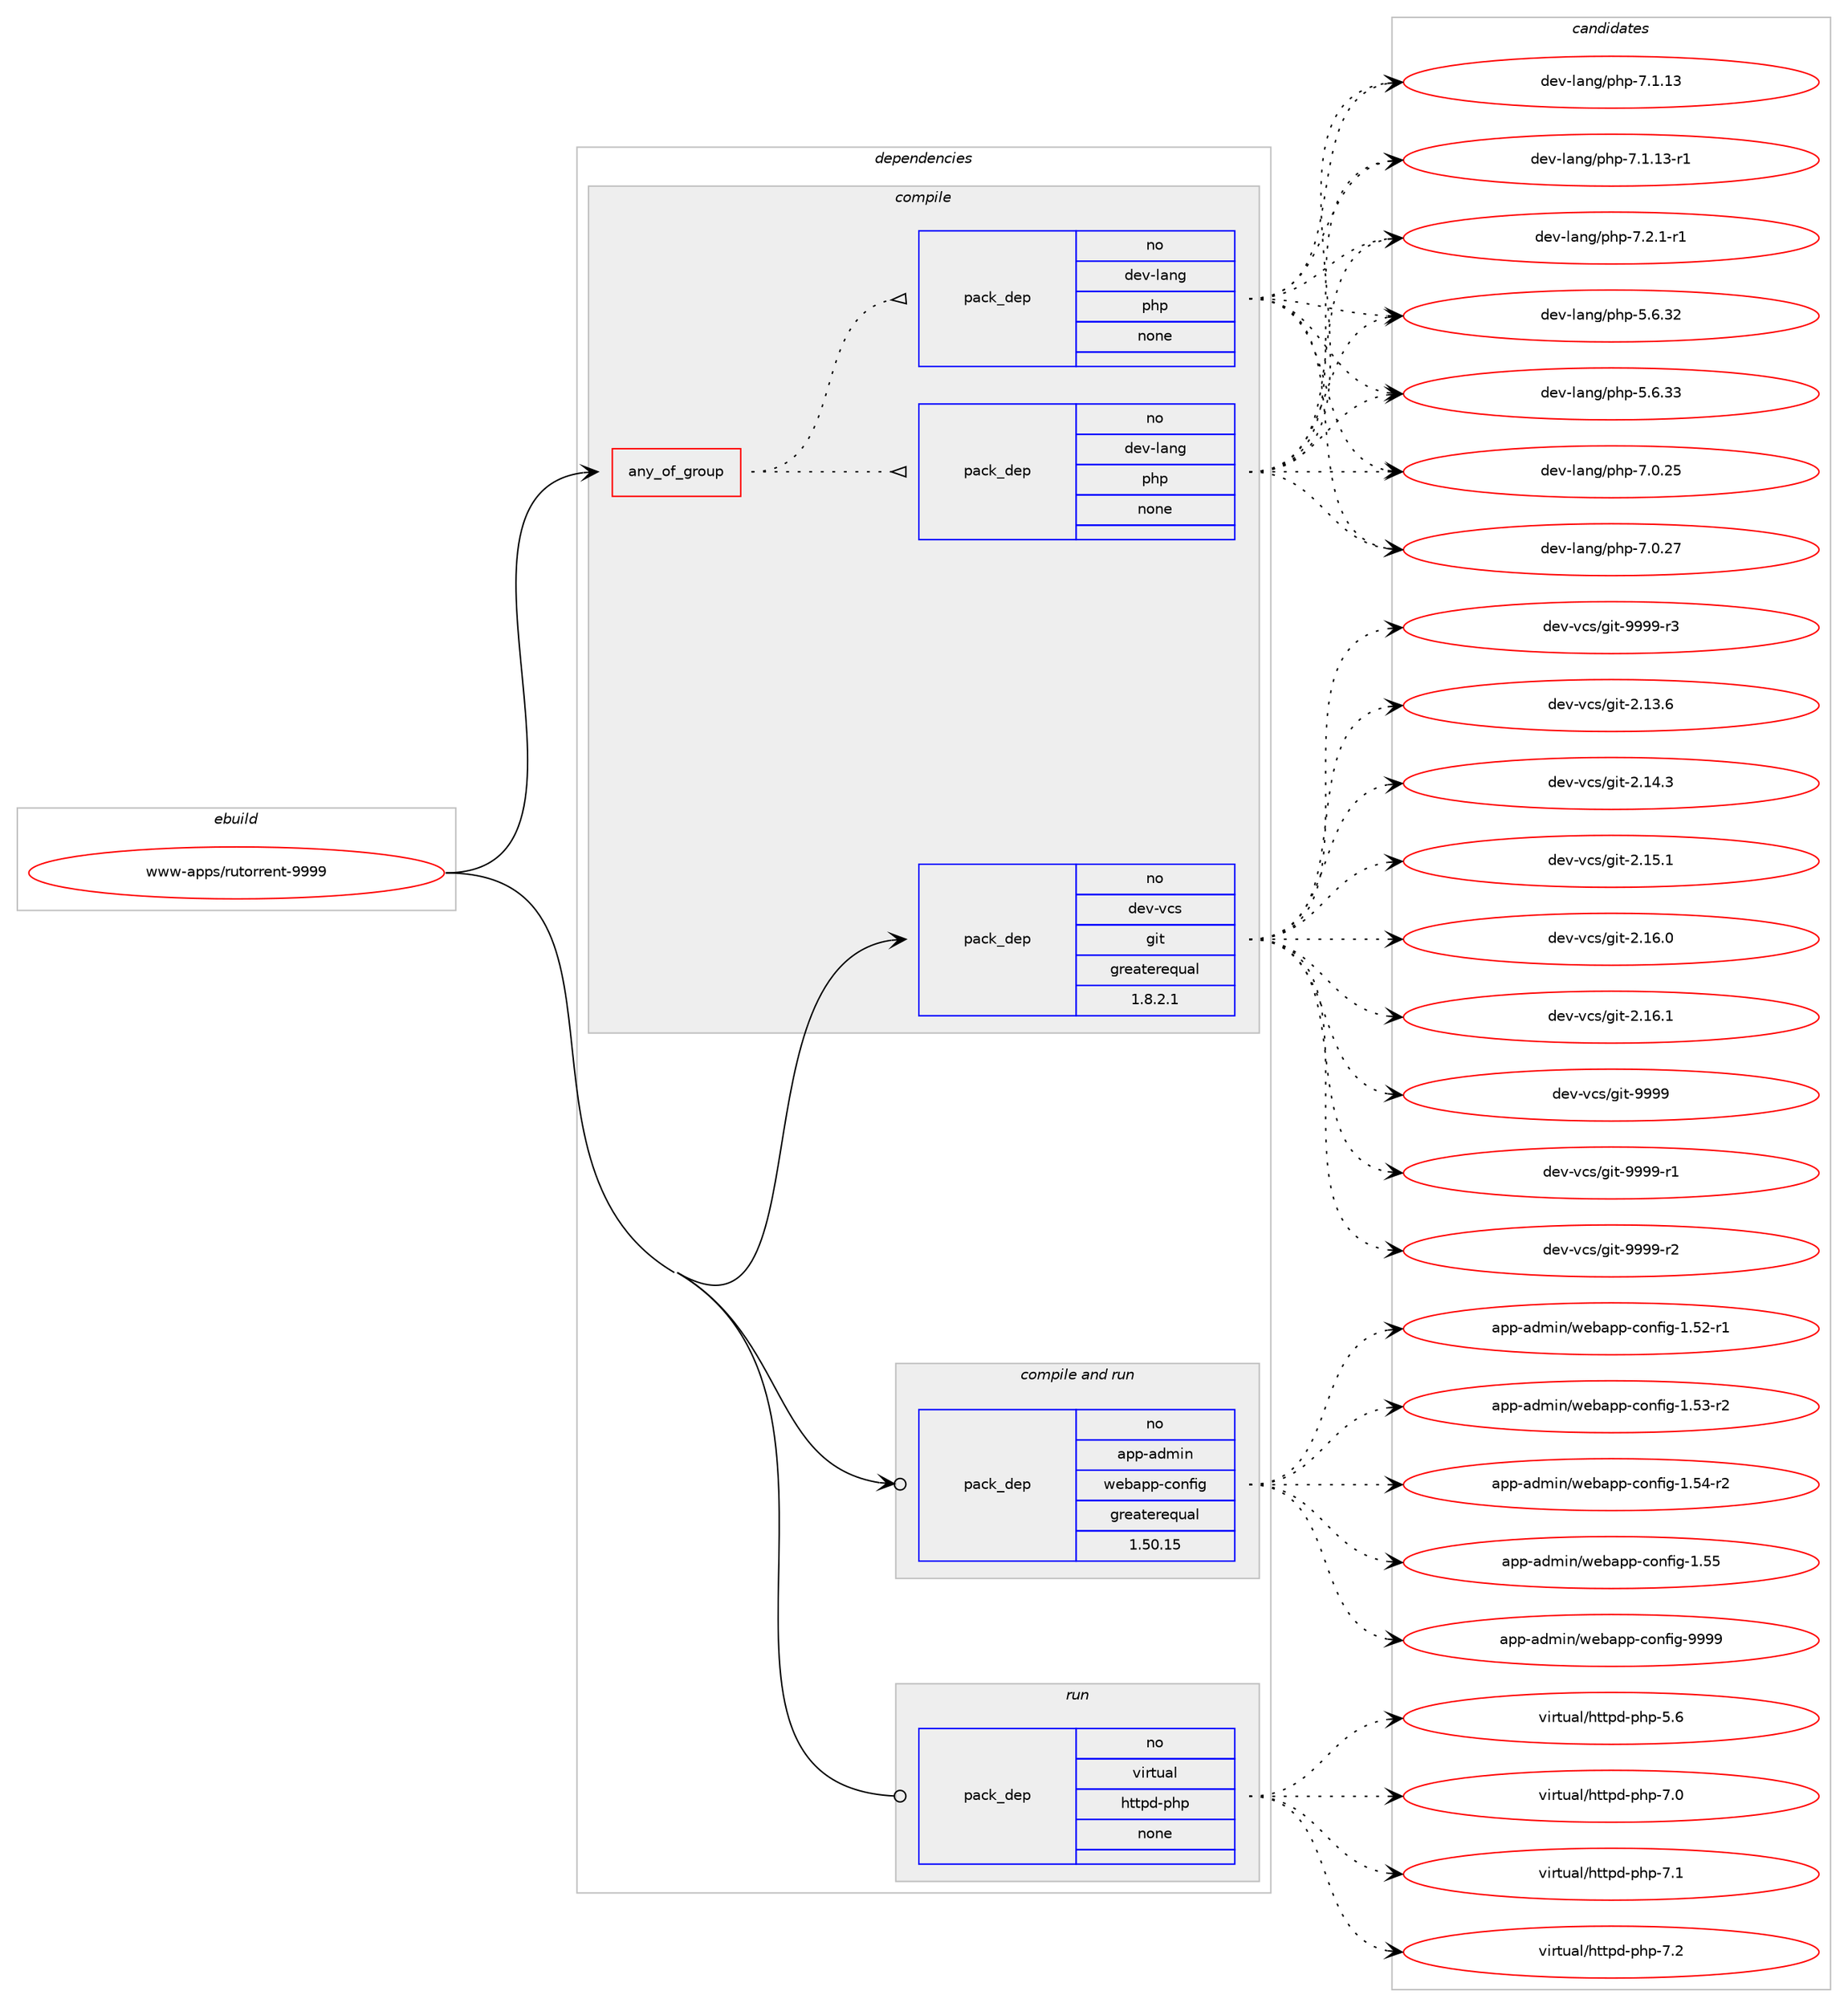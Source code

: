 digraph prolog {

# *************
# Graph options
# *************

newrank=true;
concentrate=true;
compound=true;
graph [rankdir=LR,fontname=Helvetica,fontsize=10,ranksep=1.5];#, ranksep=2.5, nodesep=0.2];
edge  [arrowhead=vee];
node  [fontname=Helvetica,fontsize=10];

# **********
# The ebuild
# **********

subgraph cluster_leftcol {
color=gray;
rank=same;
label=<<i>ebuild</i>>;
id [label="www-apps/rutorrent-9999", color=red, width=4, href="../www-apps/rutorrent-9999.svg"];
}

# ****************
# The dependencies
# ****************

subgraph cluster_midcol {
color=gray;
label=<<i>dependencies</i>>;
subgraph cluster_compile {
fillcolor="#eeeeee";
style=filled;
label=<<i>compile</i>>;
subgraph any63 {
dependency5255 [label=<<TABLE BORDER="0" CELLBORDER="1" CELLSPACING="0" CELLPADDING="4"><TR><TD CELLPADDING="10">any_of_group</TD></TR></TABLE>>, shape=none, color=red];subgraph pack4746 {
dependency5256 [label=<<TABLE BORDER="0" CELLBORDER="1" CELLSPACING="0" CELLPADDING="4" WIDTH="220"><TR><TD ROWSPAN="6" CELLPADDING="30">pack_dep</TD></TR><TR><TD WIDTH="110">no</TD></TR><TR><TD>dev-lang</TD></TR><TR><TD>php</TD></TR><TR><TD>none</TD></TR><TR><TD></TD></TR></TABLE>>, shape=none, color=blue];
}
dependency5255:e -> dependency5256:w [weight=20,style="dotted",arrowhead="oinv"];
subgraph pack4747 {
dependency5257 [label=<<TABLE BORDER="0" CELLBORDER="1" CELLSPACING="0" CELLPADDING="4" WIDTH="220"><TR><TD ROWSPAN="6" CELLPADDING="30">pack_dep</TD></TR><TR><TD WIDTH="110">no</TD></TR><TR><TD>dev-lang</TD></TR><TR><TD>php</TD></TR><TR><TD>none</TD></TR><TR><TD></TD></TR></TABLE>>, shape=none, color=blue];
}
dependency5255:e -> dependency5257:w [weight=20,style="dotted",arrowhead="oinv"];
}
id:e -> dependency5255:w [weight=20,style="solid",arrowhead="vee"];
subgraph pack4748 {
dependency5258 [label=<<TABLE BORDER="0" CELLBORDER="1" CELLSPACING="0" CELLPADDING="4" WIDTH="220"><TR><TD ROWSPAN="6" CELLPADDING="30">pack_dep</TD></TR><TR><TD WIDTH="110">no</TD></TR><TR><TD>dev-vcs</TD></TR><TR><TD>git</TD></TR><TR><TD>greaterequal</TD></TR><TR><TD>1.8.2.1</TD></TR></TABLE>>, shape=none, color=blue];
}
id:e -> dependency5258:w [weight=20,style="solid",arrowhead="vee"];
}
subgraph cluster_compileandrun {
fillcolor="#eeeeee";
style=filled;
label=<<i>compile and run</i>>;
subgraph pack4749 {
dependency5259 [label=<<TABLE BORDER="0" CELLBORDER="1" CELLSPACING="0" CELLPADDING="4" WIDTH="220"><TR><TD ROWSPAN="6" CELLPADDING="30">pack_dep</TD></TR><TR><TD WIDTH="110">no</TD></TR><TR><TD>app-admin</TD></TR><TR><TD>webapp-config</TD></TR><TR><TD>greaterequal</TD></TR><TR><TD>1.50.15</TD></TR></TABLE>>, shape=none, color=blue];
}
id:e -> dependency5259:w [weight=20,style="solid",arrowhead="odotvee"];
}
subgraph cluster_run {
fillcolor="#eeeeee";
style=filled;
label=<<i>run</i>>;
subgraph pack4750 {
dependency5260 [label=<<TABLE BORDER="0" CELLBORDER="1" CELLSPACING="0" CELLPADDING="4" WIDTH="220"><TR><TD ROWSPAN="6" CELLPADDING="30">pack_dep</TD></TR><TR><TD WIDTH="110">no</TD></TR><TR><TD>virtual</TD></TR><TR><TD>httpd-php</TD></TR><TR><TD>none</TD></TR><TR><TD></TD></TR></TABLE>>, shape=none, color=blue];
}
id:e -> dependency5260:w [weight=20,style="solid",arrowhead="odot"];
}
}

# **************
# The candidates
# **************

subgraph cluster_choices {
rank=same;
color=gray;
label=<<i>candidates</i>>;

subgraph choice4746 {
color=black;
nodesep=1;
choice10010111845108971101034711210411245534654465150 [label="dev-lang/php-5.6.32", color=red, width=4,href="../dev-lang/php-5.6.32.svg"];
choice10010111845108971101034711210411245534654465151 [label="dev-lang/php-5.6.33", color=red, width=4,href="../dev-lang/php-5.6.33.svg"];
choice10010111845108971101034711210411245554648465053 [label="dev-lang/php-7.0.25", color=red, width=4,href="../dev-lang/php-7.0.25.svg"];
choice10010111845108971101034711210411245554648465055 [label="dev-lang/php-7.0.27", color=red, width=4,href="../dev-lang/php-7.0.27.svg"];
choice10010111845108971101034711210411245554649464951 [label="dev-lang/php-7.1.13", color=red, width=4,href="../dev-lang/php-7.1.13.svg"];
choice100101118451089711010347112104112455546494649514511449 [label="dev-lang/php-7.1.13-r1", color=red, width=4,href="../dev-lang/php-7.1.13-r1.svg"];
choice1001011184510897110103471121041124555465046494511449 [label="dev-lang/php-7.2.1-r1", color=red, width=4,href="../dev-lang/php-7.2.1-r1.svg"];
dependency5256:e -> choice10010111845108971101034711210411245534654465150:w [style=dotted,weight="100"];
dependency5256:e -> choice10010111845108971101034711210411245534654465151:w [style=dotted,weight="100"];
dependency5256:e -> choice10010111845108971101034711210411245554648465053:w [style=dotted,weight="100"];
dependency5256:e -> choice10010111845108971101034711210411245554648465055:w [style=dotted,weight="100"];
dependency5256:e -> choice10010111845108971101034711210411245554649464951:w [style=dotted,weight="100"];
dependency5256:e -> choice100101118451089711010347112104112455546494649514511449:w [style=dotted,weight="100"];
dependency5256:e -> choice1001011184510897110103471121041124555465046494511449:w [style=dotted,weight="100"];
}
subgraph choice4747 {
color=black;
nodesep=1;
choice10010111845108971101034711210411245534654465150 [label="dev-lang/php-5.6.32", color=red, width=4,href="../dev-lang/php-5.6.32.svg"];
choice10010111845108971101034711210411245534654465151 [label="dev-lang/php-5.6.33", color=red, width=4,href="../dev-lang/php-5.6.33.svg"];
choice10010111845108971101034711210411245554648465053 [label="dev-lang/php-7.0.25", color=red, width=4,href="../dev-lang/php-7.0.25.svg"];
choice10010111845108971101034711210411245554648465055 [label="dev-lang/php-7.0.27", color=red, width=4,href="../dev-lang/php-7.0.27.svg"];
choice10010111845108971101034711210411245554649464951 [label="dev-lang/php-7.1.13", color=red, width=4,href="../dev-lang/php-7.1.13.svg"];
choice100101118451089711010347112104112455546494649514511449 [label="dev-lang/php-7.1.13-r1", color=red, width=4,href="../dev-lang/php-7.1.13-r1.svg"];
choice1001011184510897110103471121041124555465046494511449 [label="dev-lang/php-7.2.1-r1", color=red, width=4,href="../dev-lang/php-7.2.1-r1.svg"];
dependency5257:e -> choice10010111845108971101034711210411245534654465150:w [style=dotted,weight="100"];
dependency5257:e -> choice10010111845108971101034711210411245534654465151:w [style=dotted,weight="100"];
dependency5257:e -> choice10010111845108971101034711210411245554648465053:w [style=dotted,weight="100"];
dependency5257:e -> choice10010111845108971101034711210411245554648465055:w [style=dotted,weight="100"];
dependency5257:e -> choice10010111845108971101034711210411245554649464951:w [style=dotted,weight="100"];
dependency5257:e -> choice100101118451089711010347112104112455546494649514511449:w [style=dotted,weight="100"];
dependency5257:e -> choice1001011184510897110103471121041124555465046494511449:w [style=dotted,weight="100"];
}
subgraph choice4748 {
color=black;
nodesep=1;
choice10010111845118991154710310511645504649514654 [label="dev-vcs/git-2.13.6", color=red, width=4,href="../dev-vcs/git-2.13.6.svg"];
choice10010111845118991154710310511645504649524651 [label="dev-vcs/git-2.14.3", color=red, width=4,href="../dev-vcs/git-2.14.3.svg"];
choice10010111845118991154710310511645504649534649 [label="dev-vcs/git-2.15.1", color=red, width=4,href="../dev-vcs/git-2.15.1.svg"];
choice10010111845118991154710310511645504649544648 [label="dev-vcs/git-2.16.0", color=red, width=4,href="../dev-vcs/git-2.16.0.svg"];
choice10010111845118991154710310511645504649544649 [label="dev-vcs/git-2.16.1", color=red, width=4,href="../dev-vcs/git-2.16.1.svg"];
choice1001011184511899115471031051164557575757 [label="dev-vcs/git-9999", color=red, width=4,href="../dev-vcs/git-9999.svg"];
choice10010111845118991154710310511645575757574511449 [label="dev-vcs/git-9999-r1", color=red, width=4,href="../dev-vcs/git-9999-r1.svg"];
choice10010111845118991154710310511645575757574511450 [label="dev-vcs/git-9999-r2", color=red, width=4,href="../dev-vcs/git-9999-r2.svg"];
choice10010111845118991154710310511645575757574511451 [label="dev-vcs/git-9999-r3", color=red, width=4,href="../dev-vcs/git-9999-r3.svg"];
dependency5258:e -> choice10010111845118991154710310511645504649514654:w [style=dotted,weight="100"];
dependency5258:e -> choice10010111845118991154710310511645504649524651:w [style=dotted,weight="100"];
dependency5258:e -> choice10010111845118991154710310511645504649534649:w [style=dotted,weight="100"];
dependency5258:e -> choice10010111845118991154710310511645504649544648:w [style=dotted,weight="100"];
dependency5258:e -> choice10010111845118991154710310511645504649544649:w [style=dotted,weight="100"];
dependency5258:e -> choice1001011184511899115471031051164557575757:w [style=dotted,weight="100"];
dependency5258:e -> choice10010111845118991154710310511645575757574511449:w [style=dotted,weight="100"];
dependency5258:e -> choice10010111845118991154710310511645575757574511450:w [style=dotted,weight="100"];
dependency5258:e -> choice10010111845118991154710310511645575757574511451:w [style=dotted,weight="100"];
}
subgraph choice4749 {
color=black;
nodesep=1;
choice971121124597100109105110471191019897112112459911111010210510345494653504511449 [label="app-admin/webapp-config-1.52-r1", color=red, width=4,href="../app-admin/webapp-config-1.52-r1.svg"];
choice971121124597100109105110471191019897112112459911111010210510345494653514511450 [label="app-admin/webapp-config-1.53-r2", color=red, width=4,href="../app-admin/webapp-config-1.53-r2.svg"];
choice971121124597100109105110471191019897112112459911111010210510345494653524511450 [label="app-admin/webapp-config-1.54-r2", color=red, width=4,href="../app-admin/webapp-config-1.54-r2.svg"];
choice97112112459710010910511047119101989711211245991111101021051034549465353 [label="app-admin/webapp-config-1.55", color=red, width=4,href="../app-admin/webapp-config-1.55.svg"];
choice97112112459710010910511047119101989711211245991111101021051034557575757 [label="app-admin/webapp-config-9999", color=red, width=4,href="../app-admin/webapp-config-9999.svg"];
dependency5259:e -> choice971121124597100109105110471191019897112112459911111010210510345494653504511449:w [style=dotted,weight="100"];
dependency5259:e -> choice971121124597100109105110471191019897112112459911111010210510345494653514511450:w [style=dotted,weight="100"];
dependency5259:e -> choice971121124597100109105110471191019897112112459911111010210510345494653524511450:w [style=dotted,weight="100"];
dependency5259:e -> choice97112112459710010910511047119101989711211245991111101021051034549465353:w [style=dotted,weight="100"];
dependency5259:e -> choice97112112459710010910511047119101989711211245991111101021051034557575757:w [style=dotted,weight="100"];
}
subgraph choice4750 {
color=black;
nodesep=1;
choice11810511411611797108471041161161121004511210411245534654 [label="virtual/httpd-php-5.6", color=red, width=4,href="../virtual/httpd-php-5.6.svg"];
choice11810511411611797108471041161161121004511210411245554648 [label="virtual/httpd-php-7.0", color=red, width=4,href="../virtual/httpd-php-7.0.svg"];
choice11810511411611797108471041161161121004511210411245554649 [label="virtual/httpd-php-7.1", color=red, width=4,href="../virtual/httpd-php-7.1.svg"];
choice11810511411611797108471041161161121004511210411245554650 [label="virtual/httpd-php-7.2", color=red, width=4,href="../virtual/httpd-php-7.2.svg"];
dependency5260:e -> choice11810511411611797108471041161161121004511210411245534654:w [style=dotted,weight="100"];
dependency5260:e -> choice11810511411611797108471041161161121004511210411245554648:w [style=dotted,weight="100"];
dependency5260:e -> choice11810511411611797108471041161161121004511210411245554649:w [style=dotted,weight="100"];
dependency5260:e -> choice11810511411611797108471041161161121004511210411245554650:w [style=dotted,weight="100"];
}
}

}
